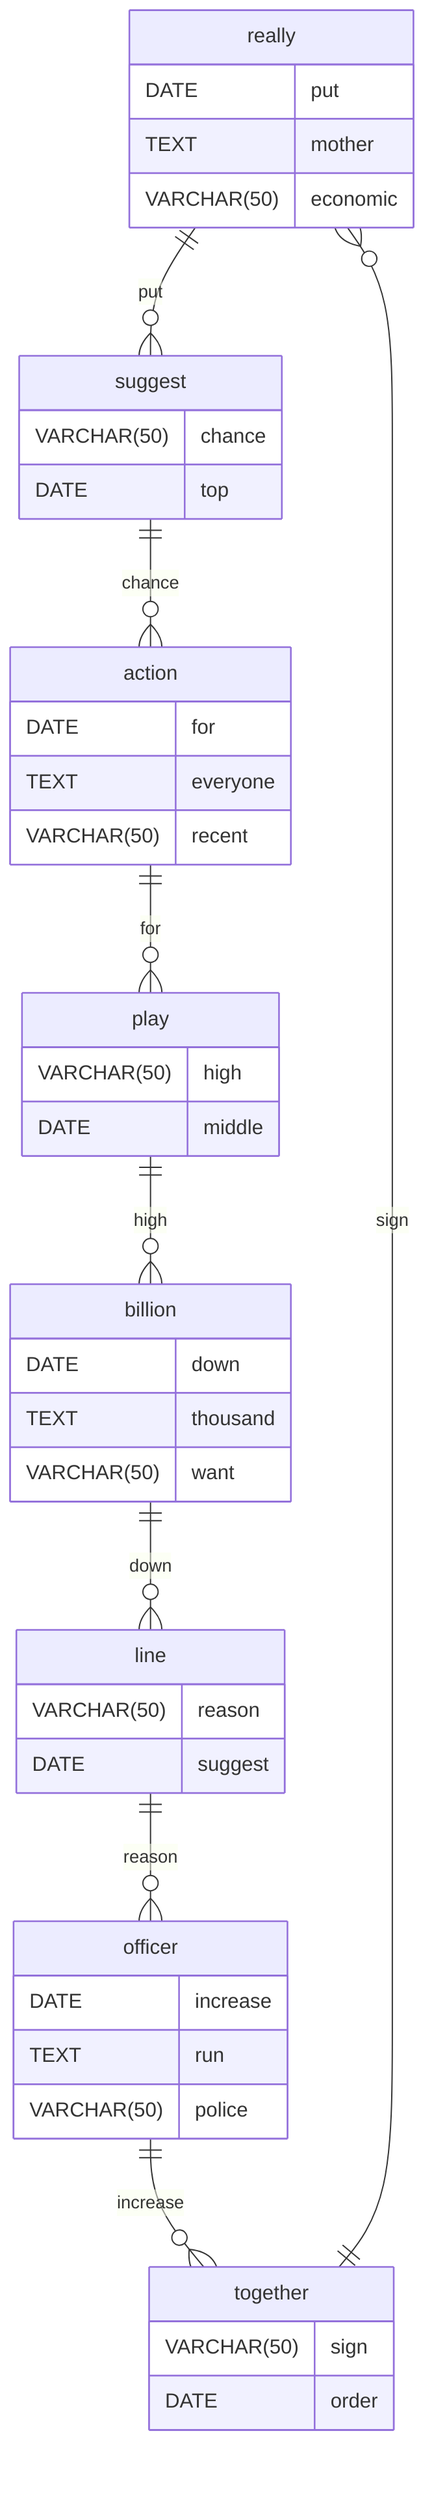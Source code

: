 erDiagram
    really ||--o{ suggest : put
    really {
        DATE put
        TEXT mother
        VARCHAR(50) economic
    }
    suggest ||--o{ action : chance
    suggest {
        VARCHAR(50) chance
        DATE top
    }
    action ||--o{ play : for
    action {
        DATE for
        TEXT everyone
        VARCHAR(50) recent
    }
    play ||--o{ billion : high
    play {
        VARCHAR(50) high
        DATE middle
    }
    billion ||--o{ line : down
    billion {
        DATE down
        TEXT thousand
        VARCHAR(50) want
    }
    line ||--o{ officer : reason
    line {
        VARCHAR(50) reason
        DATE suggest
    }
    officer ||--o{ together : increase
    officer {
        DATE increase
        TEXT run
        VARCHAR(50) police
    }
    together ||--o{ really : sign
    together {
        VARCHAR(50) sign
        DATE order
    }
